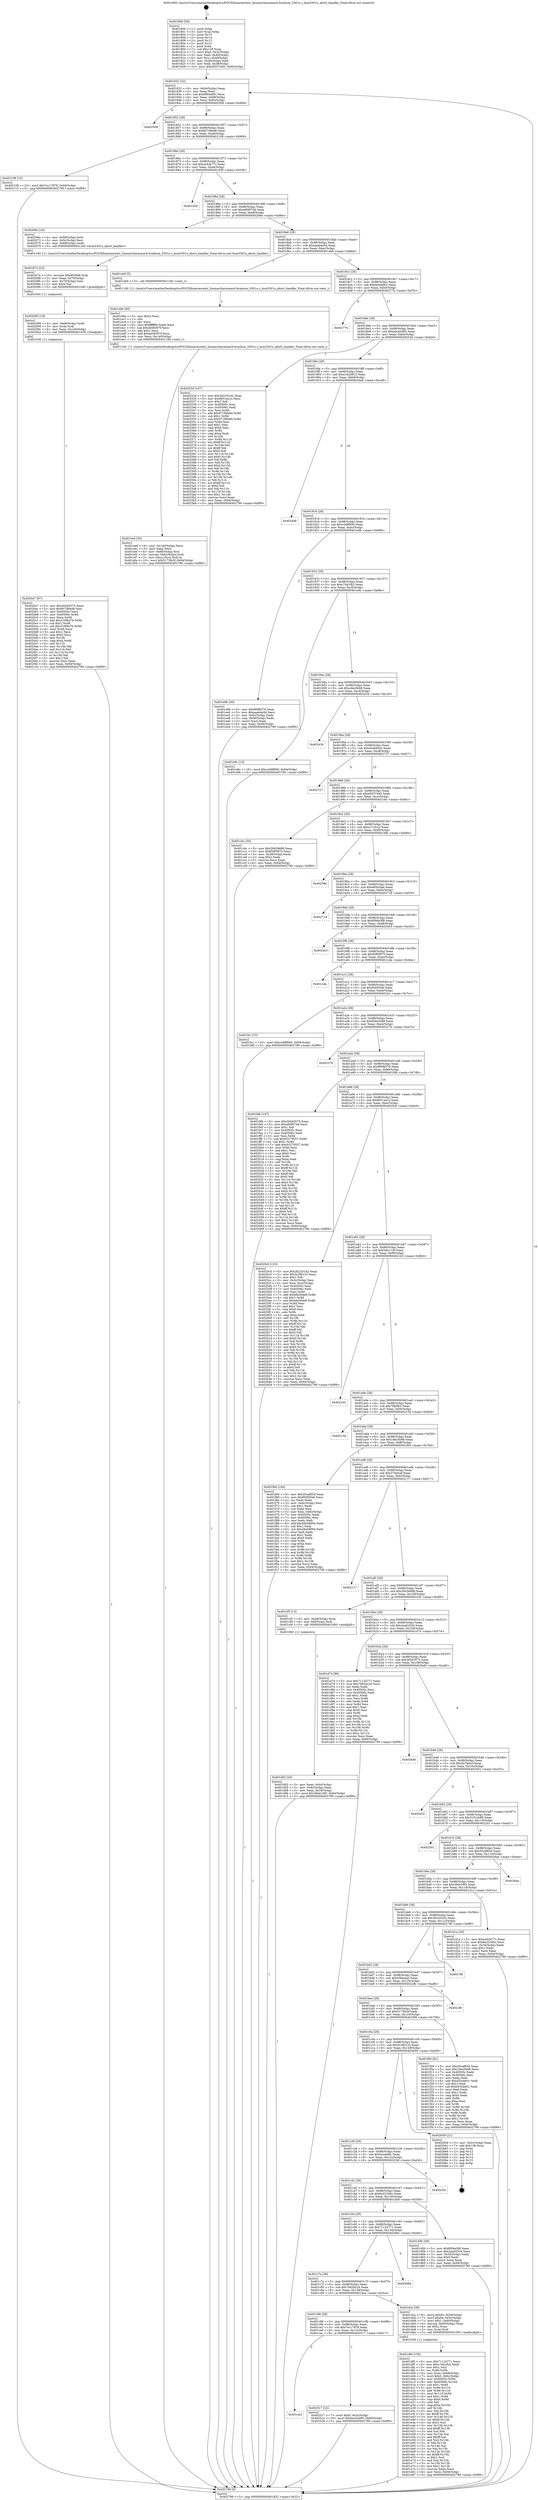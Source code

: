digraph "0x401800" {
  label = "0x401800 (/mnt/c/Users/mathe/Desktop/tcc/POCII/binaries/extr_linuxarcharmmach-bcmbcm_5301x.c_bcm5301x_abort_handler_Final-ollvm.out::main(0))"
  labelloc = "t"
  node[shape=record]

  Entry [label="",width=0.3,height=0.3,shape=circle,fillcolor=black,style=filled]
  "0x401832" [label="{
     0x401832 [32]\l
     | [instrs]\l
     &nbsp;&nbsp;0x401832 \<+6\>: mov -0x94(%rbp),%eax\l
     &nbsp;&nbsp;0x401838 \<+2\>: mov %eax,%ecx\l
     &nbsp;&nbsp;0x40183a \<+6\>: sub $0x8804af5c,%ecx\l
     &nbsp;&nbsp;0x401840 \<+6\>: mov %eax,-0x98(%rbp)\l
     &nbsp;&nbsp;0x401846 \<+6\>: mov %ecx,-0x9c(%rbp)\l
     &nbsp;&nbsp;0x40184c \<+6\>: je 0000000000402508 \<main+0xd08\>\l
  }"]
  "0x402508" [label="{
     0x402508\l
  }", style=dashed]
  "0x401852" [label="{
     0x401852 [28]\l
     | [instrs]\l
     &nbsp;&nbsp;0x401852 \<+5\>: jmp 0000000000401857 \<main+0x57\>\l
     &nbsp;&nbsp;0x401857 \<+6\>: mov -0x98(%rbp),%eax\l
     &nbsp;&nbsp;0x40185d \<+5\>: sub $0x8c7d9ad8,%eax\l
     &nbsp;&nbsp;0x401862 \<+6\>: mov %eax,-0xa0(%rbp)\l
     &nbsp;&nbsp;0x401868 \<+6\>: je 0000000000402108 \<main+0x908\>\l
  }"]
  Exit [label="",width=0.3,height=0.3,shape=circle,fillcolor=black,style=filled,peripheries=2]
  "0x402108" [label="{
     0x402108 [15]\l
     | [instrs]\l
     &nbsp;&nbsp;0x402108 \<+10\>: movl $0x7ec17878,-0x94(%rbp)\l
     &nbsp;&nbsp;0x402112 \<+5\>: jmp 0000000000402799 \<main+0xf99\>\l
  }"]
  "0x40186e" [label="{
     0x40186e [28]\l
     | [instrs]\l
     &nbsp;&nbsp;0x40186e \<+5\>: jmp 0000000000401873 \<main+0x73\>\l
     &nbsp;&nbsp;0x401873 \<+6\>: mov -0x98(%rbp),%eax\l
     &nbsp;&nbsp;0x401879 \<+5\>: sub $0xa443e77c,%eax\l
     &nbsp;&nbsp;0x40187e \<+6\>: mov %eax,-0xa4(%rbp)\l
     &nbsp;&nbsp;0x401884 \<+6\>: je 0000000000401d38 \<main+0x538\>\l
  }"]
  "0x401cb2" [label="{
     0x401cb2\l
  }", style=dashed]
  "0x401d38" [label="{
     0x401d38\l
  }", style=dashed]
  "0x40188a" [label="{
     0x40188a [28]\l
     | [instrs]\l
     &nbsp;&nbsp;0x40188a \<+5\>: jmp 000000000040188f \<main+0x8f\>\l
     &nbsp;&nbsp;0x40188f \<+6\>: mov -0x98(%rbp),%eax\l
     &nbsp;&nbsp;0x401895 \<+5\>: sub $0xa90f07d4,%eax\l
     &nbsp;&nbsp;0x40189a \<+6\>: mov %eax,-0xa8(%rbp)\l
     &nbsp;&nbsp;0x4018a0 \<+6\>: je 000000000040206e \<main+0x86e\>\l
  }"]
  "0x402517" [label="{
     0x402517 [22]\l
     | [instrs]\l
     &nbsp;&nbsp;0x402517 \<+7\>: movl $0x0,-0x3c(%rbp)\l
     &nbsp;&nbsp;0x40251e \<+10\>: movl $0xbec42d95,-0x94(%rbp)\l
     &nbsp;&nbsp;0x402528 \<+5\>: jmp 0000000000402799 \<main+0xf99\>\l
  }"]
  "0x40206e" [label="{
     0x40206e [16]\l
     | [instrs]\l
     &nbsp;&nbsp;0x40206e \<+4\>: mov -0x58(%rbp),%rdi\l
     &nbsp;&nbsp;0x402072 \<+3\>: mov -0x5c(%rbp),%esi\l
     &nbsp;&nbsp;0x402075 \<+4\>: mov -0x68(%rbp),%rdx\l
     &nbsp;&nbsp;0x402079 \<+5\>: call 0000000000401240 \<bcm5301x_abort_handler\>\l
     | [calls]\l
     &nbsp;&nbsp;0x401240 \{1\} (/mnt/c/Users/mathe/Desktop/tcc/POCII/binaries/extr_linuxarcharmmach-bcmbcm_5301x.c_bcm5301x_abort_handler_Final-ollvm.out::bcm5301x_abort_handler)\l
  }"]
  "0x4018a6" [label="{
     0x4018a6 [28]\l
     | [instrs]\l
     &nbsp;&nbsp;0x4018a6 \<+5\>: jmp 00000000004018ab \<main+0xab\>\l
     &nbsp;&nbsp;0x4018ab \<+6\>: mov -0x98(%rbp),%eax\l
     &nbsp;&nbsp;0x4018b1 \<+5\>: sub $0xaaab4a5d,%eax\l
     &nbsp;&nbsp;0x4018b6 \<+6\>: mov %eax,-0xac(%rbp)\l
     &nbsp;&nbsp;0x4018bc \<+6\>: je 0000000000401eb9 \<main+0x6b9\>\l
  }"]
  "0x4020a7" [label="{
     0x4020a7 [97]\l
     | [instrs]\l
     &nbsp;&nbsp;0x4020a7 \<+5\>: mov $0x2b5d3575,%eax\l
     &nbsp;&nbsp;0x4020ac \<+5\>: mov $0x8c7d9ad8,%esi\l
     &nbsp;&nbsp;0x4020b1 \<+7\>: mov 0x40505c,%ecx\l
     &nbsp;&nbsp;0x4020b8 \<+8\>: mov 0x40506c,%r8d\l
     &nbsp;&nbsp;0x4020c0 \<+3\>: mov %ecx,%r9d\l
     &nbsp;&nbsp;0x4020c3 \<+7\>: add $0x31f08a7b,%r9d\l
     &nbsp;&nbsp;0x4020ca \<+4\>: sub $0x1,%r9d\l
     &nbsp;&nbsp;0x4020ce \<+7\>: sub $0x31f08a7b,%r9d\l
     &nbsp;&nbsp;0x4020d5 \<+4\>: imul %r9d,%ecx\l
     &nbsp;&nbsp;0x4020d9 \<+3\>: and $0x1,%ecx\l
     &nbsp;&nbsp;0x4020dc \<+3\>: cmp $0x0,%ecx\l
     &nbsp;&nbsp;0x4020df \<+4\>: sete %r10b\l
     &nbsp;&nbsp;0x4020e3 \<+4\>: cmp $0xa,%r8d\l
     &nbsp;&nbsp;0x4020e7 \<+4\>: setl %r11b\l
     &nbsp;&nbsp;0x4020eb \<+3\>: mov %r10b,%bl\l
     &nbsp;&nbsp;0x4020ee \<+3\>: and %r11b,%bl\l
     &nbsp;&nbsp;0x4020f1 \<+3\>: xor %r11b,%r10b\l
     &nbsp;&nbsp;0x4020f4 \<+3\>: or %r10b,%bl\l
     &nbsp;&nbsp;0x4020f7 \<+3\>: test $0x1,%bl\l
     &nbsp;&nbsp;0x4020fa \<+3\>: cmovne %esi,%eax\l
     &nbsp;&nbsp;0x4020fd \<+6\>: mov %eax,-0x94(%rbp)\l
     &nbsp;&nbsp;0x402103 \<+5\>: jmp 0000000000402799 \<main+0xf99\>\l
  }"]
  "0x401eb9" [label="{
     0x401eb9 [5]\l
     | [instrs]\l
     &nbsp;&nbsp;0x401eb9 \<+5\>: call 0000000000401160 \<next_i\>\l
     | [calls]\l
     &nbsp;&nbsp;0x401160 \{1\} (/mnt/c/Users/mathe/Desktop/tcc/POCII/binaries/extr_linuxarcharmmach-bcmbcm_5301x.c_bcm5301x_abort_handler_Final-ollvm.out::next_i)\l
  }"]
  "0x4018c2" [label="{
     0x4018c2 [28]\l
     | [instrs]\l
     &nbsp;&nbsp;0x4018c2 \<+5\>: jmp 00000000004018c7 \<main+0xc7\>\l
     &nbsp;&nbsp;0x4018c7 \<+6\>: mov -0x98(%rbp),%eax\l
     &nbsp;&nbsp;0x4018cd \<+5\>: sub $0xba446fe3,%eax\l
     &nbsp;&nbsp;0x4018d2 \<+6\>: mov %eax,-0xb0(%rbp)\l
     &nbsp;&nbsp;0x4018d8 \<+6\>: je 000000000040277b \<main+0xf7b\>\l
  }"]
  "0x402095" [label="{
     0x402095 [18]\l
     | [instrs]\l
     &nbsp;&nbsp;0x402095 \<+4\>: mov -0x68(%rbp),%rdx\l
     &nbsp;&nbsp;0x402099 \<+3\>: mov %rdx,%rdi\l
     &nbsp;&nbsp;0x40209c \<+6\>: mov %eax,-0x144(%rbp)\l
     &nbsp;&nbsp;0x4020a2 \<+5\>: call 0000000000401030 \<free@plt\>\l
     | [calls]\l
     &nbsp;&nbsp;0x401030 \{1\} (unknown)\l
  }"]
  "0x40277b" [label="{
     0x40277b\l
  }", style=dashed]
  "0x4018de" [label="{
     0x4018de [28]\l
     | [instrs]\l
     &nbsp;&nbsp;0x4018de \<+5\>: jmp 00000000004018e3 \<main+0xe3\>\l
     &nbsp;&nbsp;0x4018e3 \<+6\>: mov -0x98(%rbp),%eax\l
     &nbsp;&nbsp;0x4018e9 \<+5\>: sub $0xbec42d95,%eax\l
     &nbsp;&nbsp;0x4018ee \<+6\>: mov %eax,-0xb4(%rbp)\l
     &nbsp;&nbsp;0x4018f4 \<+6\>: je 000000000040252d \<main+0xd2d\>\l
  }"]
  "0x40207e" [label="{
     0x40207e [23]\l
     | [instrs]\l
     &nbsp;&nbsp;0x40207e \<+10\>: movabs $0x4030d6,%rdi\l
     &nbsp;&nbsp;0x402088 \<+3\>: mov %eax,-0x70(%rbp)\l
     &nbsp;&nbsp;0x40208b \<+3\>: mov -0x70(%rbp),%esi\l
     &nbsp;&nbsp;0x40208e \<+2\>: mov $0x0,%al\l
     &nbsp;&nbsp;0x402090 \<+5\>: call 0000000000401040 \<printf@plt\>\l
     | [calls]\l
     &nbsp;&nbsp;0x401040 \{1\} (unknown)\l
  }"]
  "0x40252d" [label="{
     0x40252d [147]\l
     | [instrs]\l
     &nbsp;&nbsp;0x40252d \<+5\>: mov $0x3b2201d2,%eax\l
     &nbsp;&nbsp;0x402532 \<+5\>: mov $0xfb51a41e,%ecx\l
     &nbsp;&nbsp;0x402537 \<+2\>: mov $0x1,%dl\l
     &nbsp;&nbsp;0x402539 \<+7\>: mov 0x40505c,%esi\l
     &nbsp;&nbsp;0x402540 \<+7\>: mov 0x40506c,%edi\l
     &nbsp;&nbsp;0x402547 \<+3\>: mov %esi,%r8d\l
     &nbsp;&nbsp;0x40254a \<+7\>: add $0x9719bb9d,%r8d\l
     &nbsp;&nbsp;0x402551 \<+4\>: sub $0x1,%r8d\l
     &nbsp;&nbsp;0x402555 \<+7\>: sub $0x9719bb9d,%r8d\l
     &nbsp;&nbsp;0x40255c \<+4\>: imul %r8d,%esi\l
     &nbsp;&nbsp;0x402560 \<+3\>: and $0x1,%esi\l
     &nbsp;&nbsp;0x402563 \<+3\>: cmp $0x0,%esi\l
     &nbsp;&nbsp;0x402566 \<+4\>: sete %r9b\l
     &nbsp;&nbsp;0x40256a \<+3\>: cmp $0xa,%edi\l
     &nbsp;&nbsp;0x40256d \<+4\>: setl %r10b\l
     &nbsp;&nbsp;0x402571 \<+3\>: mov %r9b,%r11b\l
     &nbsp;&nbsp;0x402574 \<+4\>: xor $0xff,%r11b\l
     &nbsp;&nbsp;0x402578 \<+3\>: mov %r10b,%bl\l
     &nbsp;&nbsp;0x40257b \<+3\>: xor $0xff,%bl\l
     &nbsp;&nbsp;0x40257e \<+3\>: xor $0x0,%dl\l
     &nbsp;&nbsp;0x402581 \<+3\>: mov %r11b,%r14b\l
     &nbsp;&nbsp;0x402584 \<+4\>: and $0x0,%r14b\l
     &nbsp;&nbsp;0x402588 \<+3\>: and %dl,%r9b\l
     &nbsp;&nbsp;0x40258b \<+3\>: mov %bl,%r15b\l
     &nbsp;&nbsp;0x40258e \<+4\>: and $0x0,%r15b\l
     &nbsp;&nbsp;0x402592 \<+3\>: and %dl,%r10b\l
     &nbsp;&nbsp;0x402595 \<+3\>: or %r9b,%r14b\l
     &nbsp;&nbsp;0x402598 \<+3\>: or %r10b,%r15b\l
     &nbsp;&nbsp;0x40259b \<+3\>: xor %r15b,%r14b\l
     &nbsp;&nbsp;0x40259e \<+3\>: or %bl,%r11b\l
     &nbsp;&nbsp;0x4025a1 \<+4\>: xor $0xff,%r11b\l
     &nbsp;&nbsp;0x4025a5 \<+3\>: or $0x0,%dl\l
     &nbsp;&nbsp;0x4025a8 \<+3\>: and %dl,%r11b\l
     &nbsp;&nbsp;0x4025ab \<+3\>: or %r11b,%r14b\l
     &nbsp;&nbsp;0x4025ae \<+4\>: test $0x1,%r14b\l
     &nbsp;&nbsp;0x4025b2 \<+3\>: cmovne %ecx,%eax\l
     &nbsp;&nbsp;0x4025b5 \<+6\>: mov %eax,-0x94(%rbp)\l
     &nbsp;&nbsp;0x4025bb \<+5\>: jmp 0000000000402799 \<main+0xf99\>\l
  }"]
  "0x4018fa" [label="{
     0x4018fa [28]\l
     | [instrs]\l
     &nbsp;&nbsp;0x4018fa \<+5\>: jmp 00000000004018ff \<main+0xff\>\l
     &nbsp;&nbsp;0x4018ff \<+6\>: mov -0x98(%rbp),%eax\l
     &nbsp;&nbsp;0x401905 \<+5\>: sub $0xc3426815,%eax\l
     &nbsp;&nbsp;0x40190a \<+6\>: mov %eax,-0xb8(%rbp)\l
     &nbsp;&nbsp;0x401910 \<+6\>: je 00000000004024a8 \<main+0xca8\>\l
  }"]
  "0x401ee6" [label="{
     0x401ee6 [35]\l
     | [instrs]\l
     &nbsp;&nbsp;0x401ee6 \<+6\>: mov -0x140(%rbp),%ecx\l
     &nbsp;&nbsp;0x401eec \<+3\>: imul %eax,%ecx\l
     &nbsp;&nbsp;0x401eef \<+4\>: mov -0x68(%rbp),%rsi\l
     &nbsp;&nbsp;0x401ef3 \<+4\>: movslq -0x6c(%rbp),%rdi\l
     &nbsp;&nbsp;0x401ef7 \<+3\>: mov %ecx,(%rsi,%rdi,4)\l
     &nbsp;&nbsp;0x401efa \<+10\>: movl $0x5173fe3f,-0x94(%rbp)\l
     &nbsp;&nbsp;0x401f04 \<+5\>: jmp 0000000000402799 \<main+0xf99\>\l
  }"]
  "0x4024a8" [label="{
     0x4024a8\l
  }", style=dashed]
  "0x401916" [label="{
     0x401916 [28]\l
     | [instrs]\l
     &nbsp;&nbsp;0x401916 \<+5\>: jmp 000000000040191b \<main+0x11b\>\l
     &nbsp;&nbsp;0x40191b \<+6\>: mov -0x98(%rbp),%eax\l
     &nbsp;&nbsp;0x401921 \<+5\>: sub $0xc448f956,%eax\l
     &nbsp;&nbsp;0x401926 \<+6\>: mov %eax,-0xbc(%rbp)\l
     &nbsp;&nbsp;0x40192c \<+6\>: je 0000000000401e9b \<main+0x69b\>\l
  }"]
  "0x401ebe" [label="{
     0x401ebe [40]\l
     | [instrs]\l
     &nbsp;&nbsp;0x401ebe \<+5\>: mov $0x2,%ecx\l
     &nbsp;&nbsp;0x401ec3 \<+1\>: cltd\l
     &nbsp;&nbsp;0x401ec4 \<+2\>: idiv %ecx\l
     &nbsp;&nbsp;0x401ec6 \<+6\>: imul $0xfffffffe,%edx,%ecx\l
     &nbsp;&nbsp;0x401ecc \<+6\>: sub $0xde58397f,%ecx\l
     &nbsp;&nbsp;0x401ed2 \<+3\>: add $0x1,%ecx\l
     &nbsp;&nbsp;0x401ed5 \<+6\>: add $0xde58397f,%ecx\l
     &nbsp;&nbsp;0x401edb \<+6\>: mov %ecx,-0x140(%rbp)\l
     &nbsp;&nbsp;0x401ee1 \<+5\>: call 0000000000401160 \<next_i\>\l
     | [calls]\l
     &nbsp;&nbsp;0x401160 \{1\} (/mnt/c/Users/mathe/Desktop/tcc/POCII/binaries/extr_linuxarcharmmach-bcmbcm_5301x.c_bcm5301x_abort_handler_Final-ollvm.out::next_i)\l
  }"]
  "0x401e9b" [label="{
     0x401e9b [30]\l
     | [instrs]\l
     &nbsp;&nbsp;0x401e9b \<+5\>: mov $0xf90f6576,%eax\l
     &nbsp;&nbsp;0x401ea0 \<+5\>: mov $0xaaab4a5d,%ecx\l
     &nbsp;&nbsp;0x401ea5 \<+3\>: mov -0x6c(%rbp),%edx\l
     &nbsp;&nbsp;0x401ea8 \<+3\>: cmp -0x60(%rbp),%edx\l
     &nbsp;&nbsp;0x401eab \<+3\>: cmovl %ecx,%eax\l
     &nbsp;&nbsp;0x401eae \<+6\>: mov %eax,-0x94(%rbp)\l
     &nbsp;&nbsp;0x401eb4 \<+5\>: jmp 0000000000402799 \<main+0xf99\>\l
  }"]
  "0x401932" [label="{
     0x401932 [28]\l
     | [instrs]\l
     &nbsp;&nbsp;0x401932 \<+5\>: jmp 0000000000401937 \<main+0x137\>\l
     &nbsp;&nbsp;0x401937 \<+6\>: mov -0x98(%rbp),%eax\l
     &nbsp;&nbsp;0x40193d \<+5\>: sub $0xc7da1fb3,%eax\l
     &nbsp;&nbsp;0x401942 \<+6\>: mov %eax,-0xc0(%rbp)\l
     &nbsp;&nbsp;0x401948 \<+6\>: je 0000000000401e8c \<main+0x68c\>\l
  }"]
  "0x401df0" [label="{
     0x401df0 [156]\l
     | [instrs]\l
     &nbsp;&nbsp;0x401df0 \<+5\>: mov $0x71124771,%ecx\l
     &nbsp;&nbsp;0x401df5 \<+5\>: mov $0xc7da1fb3,%edx\l
     &nbsp;&nbsp;0x401dfa \<+3\>: mov $0x1,%sil\l
     &nbsp;&nbsp;0x401dfd \<+3\>: xor %r8d,%r8d\l
     &nbsp;&nbsp;0x401e00 \<+4\>: mov %rax,-0x68(%rbp)\l
     &nbsp;&nbsp;0x401e04 \<+7\>: movl $0x0,-0x6c(%rbp)\l
     &nbsp;&nbsp;0x401e0b \<+8\>: mov 0x40505c,%r9d\l
     &nbsp;&nbsp;0x401e13 \<+8\>: mov 0x40506c,%r10d\l
     &nbsp;&nbsp;0x401e1b \<+4\>: sub $0x1,%r8d\l
     &nbsp;&nbsp;0x401e1f \<+3\>: mov %r9d,%r11d\l
     &nbsp;&nbsp;0x401e22 \<+3\>: add %r8d,%r11d\l
     &nbsp;&nbsp;0x401e25 \<+4\>: imul %r11d,%r9d\l
     &nbsp;&nbsp;0x401e29 \<+4\>: and $0x1,%r9d\l
     &nbsp;&nbsp;0x401e2d \<+4\>: cmp $0x0,%r9d\l
     &nbsp;&nbsp;0x401e31 \<+3\>: sete %bl\l
     &nbsp;&nbsp;0x401e34 \<+4\>: cmp $0xa,%r10d\l
     &nbsp;&nbsp;0x401e38 \<+4\>: setl %r14b\l
     &nbsp;&nbsp;0x401e3c \<+3\>: mov %bl,%r15b\l
     &nbsp;&nbsp;0x401e3f \<+4\>: xor $0xff,%r15b\l
     &nbsp;&nbsp;0x401e43 \<+3\>: mov %r14b,%r12b\l
     &nbsp;&nbsp;0x401e46 \<+4\>: xor $0xff,%r12b\l
     &nbsp;&nbsp;0x401e4a \<+4\>: xor $0x1,%sil\l
     &nbsp;&nbsp;0x401e4e \<+3\>: mov %r15b,%r13b\l
     &nbsp;&nbsp;0x401e51 \<+4\>: and $0xff,%r13b\l
     &nbsp;&nbsp;0x401e55 \<+3\>: and %sil,%bl\l
     &nbsp;&nbsp;0x401e58 \<+3\>: mov %r12b,%al\l
     &nbsp;&nbsp;0x401e5b \<+2\>: and $0xff,%al\l
     &nbsp;&nbsp;0x401e5d \<+3\>: and %sil,%r14b\l
     &nbsp;&nbsp;0x401e60 \<+3\>: or %bl,%r13b\l
     &nbsp;&nbsp;0x401e63 \<+3\>: or %r14b,%al\l
     &nbsp;&nbsp;0x401e66 \<+3\>: xor %al,%r13b\l
     &nbsp;&nbsp;0x401e69 \<+3\>: or %r12b,%r15b\l
     &nbsp;&nbsp;0x401e6c \<+4\>: xor $0xff,%r15b\l
     &nbsp;&nbsp;0x401e70 \<+4\>: or $0x1,%sil\l
     &nbsp;&nbsp;0x401e74 \<+3\>: and %sil,%r15b\l
     &nbsp;&nbsp;0x401e77 \<+3\>: or %r15b,%r13b\l
     &nbsp;&nbsp;0x401e7a \<+4\>: test $0x1,%r13b\l
     &nbsp;&nbsp;0x401e7e \<+3\>: cmovne %edx,%ecx\l
     &nbsp;&nbsp;0x401e81 \<+6\>: mov %ecx,-0x94(%rbp)\l
     &nbsp;&nbsp;0x401e87 \<+5\>: jmp 0000000000402799 \<main+0xf99\>\l
  }"]
  "0x401e8c" [label="{
     0x401e8c [15]\l
     | [instrs]\l
     &nbsp;&nbsp;0x401e8c \<+10\>: movl $0xc448f956,-0x94(%rbp)\l
     &nbsp;&nbsp;0x401e96 \<+5\>: jmp 0000000000402799 \<main+0xf99\>\l
  }"]
  "0x40194e" [label="{
     0x40194e [28]\l
     | [instrs]\l
     &nbsp;&nbsp;0x40194e \<+5\>: jmp 0000000000401953 \<main+0x153\>\l
     &nbsp;&nbsp;0x401953 \<+6\>: mov -0x98(%rbp),%eax\l
     &nbsp;&nbsp;0x401959 \<+5\>: sub $0xcdec0649,%eax\l
     &nbsp;&nbsp;0x40195e \<+6\>: mov %eax,-0xc4(%rbp)\l
     &nbsp;&nbsp;0x401964 \<+6\>: je 0000000000402434 \<main+0xc34\>\l
  }"]
  "0x401c96" [label="{
     0x401c96 [28]\l
     | [instrs]\l
     &nbsp;&nbsp;0x401c96 \<+5\>: jmp 0000000000401c9b \<main+0x49b\>\l
     &nbsp;&nbsp;0x401c9b \<+6\>: mov -0x98(%rbp),%eax\l
     &nbsp;&nbsp;0x401ca1 \<+5\>: sub $0x7ec17878,%eax\l
     &nbsp;&nbsp;0x401ca6 \<+6\>: mov %eax,-0x13c(%rbp)\l
     &nbsp;&nbsp;0x401cac \<+6\>: je 0000000000402517 \<main+0xd17\>\l
  }"]
  "0x402434" [label="{
     0x402434\l
  }", style=dashed]
  "0x40196a" [label="{
     0x40196a [28]\l
     | [instrs]\l
     &nbsp;&nbsp;0x40196a \<+5\>: jmp 000000000040196f \<main+0x16f\>\l
     &nbsp;&nbsp;0x40196f \<+6\>: mov -0x98(%rbp),%eax\l
     &nbsp;&nbsp;0x401975 \<+5\>: sub $0xd3ab93a3,%eax\l
     &nbsp;&nbsp;0x40197a \<+6\>: mov %eax,-0xc8(%rbp)\l
     &nbsp;&nbsp;0x401980 \<+6\>: je 0000000000402727 \<main+0xf27\>\l
  }"]
  "0x401dca" [label="{
     0x401dca [38]\l
     | [instrs]\l
     &nbsp;&nbsp;0x401dca \<+8\>: movq $0x64,-0x58(%rbp)\l
     &nbsp;&nbsp;0x401dd2 \<+7\>: movl $0x64,-0x5c(%rbp)\l
     &nbsp;&nbsp;0x401dd9 \<+7\>: movl $0x1,-0x60(%rbp)\l
     &nbsp;&nbsp;0x401de0 \<+4\>: movslq -0x60(%rbp),%rax\l
     &nbsp;&nbsp;0x401de4 \<+4\>: shl $0x2,%rax\l
     &nbsp;&nbsp;0x401de8 \<+3\>: mov %rax,%rdi\l
     &nbsp;&nbsp;0x401deb \<+5\>: call 0000000000401050 \<malloc@plt\>\l
     | [calls]\l
     &nbsp;&nbsp;0x401050 \{1\} (unknown)\l
  }"]
  "0x402727" [label="{
     0x402727\l
  }", style=dashed]
  "0x401986" [label="{
     0x401986 [28]\l
     | [instrs]\l
     &nbsp;&nbsp;0x401986 \<+5\>: jmp 000000000040198b \<main+0x18b\>\l
     &nbsp;&nbsp;0x40198b \<+6\>: mov -0x98(%rbp),%eax\l
     &nbsp;&nbsp;0x401991 \<+5\>: sub $0xe5557440,%eax\l
     &nbsp;&nbsp;0x401996 \<+6\>: mov %eax,-0xcc(%rbp)\l
     &nbsp;&nbsp;0x40199c \<+6\>: je 0000000000401cbc \<main+0x4bc\>\l
  }"]
  "0x401c7a" [label="{
     0x401c7a [28]\l
     | [instrs]\l
     &nbsp;&nbsp;0x401c7a \<+5\>: jmp 0000000000401c7f \<main+0x47f\>\l
     &nbsp;&nbsp;0x401c7f \<+6\>: mov -0x98(%rbp),%eax\l
     &nbsp;&nbsp;0x401c85 \<+5\>: sub $0x7b82bc24,%eax\l
     &nbsp;&nbsp;0x401c8a \<+6\>: mov %eax,-0x138(%rbp)\l
     &nbsp;&nbsp;0x401c90 \<+6\>: je 0000000000401dca \<main+0x5ca\>\l
  }"]
  "0x401cbc" [label="{
     0x401cbc [30]\l
     | [instrs]\l
     &nbsp;&nbsp;0x401cbc \<+5\>: mov $0x2943b688,%eax\l
     &nbsp;&nbsp;0x401cc1 \<+5\>: mov $0xf2f95875,%ecx\l
     &nbsp;&nbsp;0x401cc6 \<+3\>: mov -0x38(%rbp),%edx\l
     &nbsp;&nbsp;0x401cc9 \<+3\>: cmp $0x2,%edx\l
     &nbsp;&nbsp;0x401ccc \<+3\>: cmovne %ecx,%eax\l
     &nbsp;&nbsp;0x401ccf \<+6\>: mov %eax,-0x94(%rbp)\l
     &nbsp;&nbsp;0x401cd5 \<+5\>: jmp 0000000000402799 \<main+0xf99\>\l
  }"]
  "0x4019a2" [label="{
     0x4019a2 [28]\l
     | [instrs]\l
     &nbsp;&nbsp;0x4019a2 \<+5\>: jmp 00000000004019a7 \<main+0x1a7\>\l
     &nbsp;&nbsp;0x4019a7 \<+6\>: mov -0x98(%rbp),%eax\l
     &nbsp;&nbsp;0x4019ad \<+5\>: sub $0xe7c1fcc2,%eax\l
     &nbsp;&nbsp;0x4019b2 \<+6\>: mov %eax,-0xd0(%rbp)\l
     &nbsp;&nbsp;0x4019b8 \<+6\>: je 000000000040238e \<main+0xb8e\>\l
  }"]
  "0x402799" [label="{
     0x402799 [5]\l
     | [instrs]\l
     &nbsp;&nbsp;0x402799 \<+5\>: jmp 0000000000401832 \<main+0x32\>\l
  }"]
  "0x401800" [label="{
     0x401800 [50]\l
     | [instrs]\l
     &nbsp;&nbsp;0x401800 \<+1\>: push %rbp\l
     &nbsp;&nbsp;0x401801 \<+3\>: mov %rsp,%rbp\l
     &nbsp;&nbsp;0x401804 \<+2\>: push %r15\l
     &nbsp;&nbsp;0x401806 \<+2\>: push %r14\l
     &nbsp;&nbsp;0x401808 \<+2\>: push %r13\l
     &nbsp;&nbsp;0x40180a \<+2\>: push %r12\l
     &nbsp;&nbsp;0x40180c \<+1\>: push %rbx\l
     &nbsp;&nbsp;0x40180d \<+7\>: sub $0x138,%rsp\l
     &nbsp;&nbsp;0x401814 \<+7\>: movl $0x0,-0x3c(%rbp)\l
     &nbsp;&nbsp;0x40181b \<+3\>: mov %edi,-0x40(%rbp)\l
     &nbsp;&nbsp;0x40181e \<+4\>: mov %rsi,-0x48(%rbp)\l
     &nbsp;&nbsp;0x401822 \<+3\>: mov -0x40(%rbp),%edi\l
     &nbsp;&nbsp;0x401825 \<+3\>: mov %edi,-0x38(%rbp)\l
     &nbsp;&nbsp;0x401828 \<+10\>: movl $0xe5557440,-0x94(%rbp)\l
  }"]
  "0x40266e" [label="{
     0x40266e\l
  }", style=dashed]
  "0x40238e" [label="{
     0x40238e\l
  }", style=dashed]
  "0x4019be" [label="{
     0x4019be [28]\l
     | [instrs]\l
     &nbsp;&nbsp;0x4019be \<+5\>: jmp 00000000004019c3 \<main+0x1c3\>\l
     &nbsp;&nbsp;0x4019c3 \<+6\>: mov -0x98(%rbp),%eax\l
     &nbsp;&nbsp;0x4019c9 \<+5\>: sub $0xe85b2fae,%eax\l
     &nbsp;&nbsp;0x4019ce \<+6\>: mov %eax,-0xd4(%rbp)\l
     &nbsp;&nbsp;0x4019d4 \<+6\>: je 0000000000402718 \<main+0xf18\>\l
  }"]
  "0x401c5e" [label="{
     0x401c5e [28]\l
     | [instrs]\l
     &nbsp;&nbsp;0x401c5e \<+5\>: jmp 0000000000401c63 \<main+0x463\>\l
     &nbsp;&nbsp;0x401c63 \<+6\>: mov -0x98(%rbp),%eax\l
     &nbsp;&nbsp;0x401c69 \<+5\>: sub $0x71124771,%eax\l
     &nbsp;&nbsp;0x401c6e \<+6\>: mov %eax,-0x134(%rbp)\l
     &nbsp;&nbsp;0x401c74 \<+6\>: je 000000000040266e \<main+0xe6e\>\l
  }"]
  "0x402718" [label="{
     0x402718\l
  }", style=dashed]
  "0x4019da" [label="{
     0x4019da [28]\l
     | [instrs]\l
     &nbsp;&nbsp;0x4019da \<+5\>: jmp 00000000004019df \<main+0x1df\>\l
     &nbsp;&nbsp;0x4019df \<+6\>: mov -0x98(%rbp),%eax\l
     &nbsp;&nbsp;0x4019e5 \<+5\>: sub $0xf006a5f8,%eax\l
     &nbsp;&nbsp;0x4019ea \<+6\>: mov %eax,-0xd8(%rbp)\l
     &nbsp;&nbsp;0x4019f0 \<+6\>: je 0000000000402443 \<main+0xc43\>\l
  }"]
  "0x401d56" [label="{
     0x401d56 [30]\l
     | [instrs]\l
     &nbsp;&nbsp;0x401d56 \<+5\>: mov $0xf006a5f8,%eax\l
     &nbsp;&nbsp;0x401d5b \<+5\>: mov $0x2aa02534,%ecx\l
     &nbsp;&nbsp;0x401d60 \<+3\>: mov -0x34(%rbp),%edx\l
     &nbsp;&nbsp;0x401d63 \<+3\>: cmp $0x0,%edx\l
     &nbsp;&nbsp;0x401d66 \<+3\>: cmove %ecx,%eax\l
     &nbsp;&nbsp;0x401d69 \<+6\>: mov %eax,-0x94(%rbp)\l
     &nbsp;&nbsp;0x401d6f \<+5\>: jmp 0000000000402799 \<main+0xf99\>\l
  }"]
  "0x402443" [label="{
     0x402443\l
  }", style=dashed]
  "0x4019f6" [label="{
     0x4019f6 [28]\l
     | [instrs]\l
     &nbsp;&nbsp;0x4019f6 \<+5\>: jmp 00000000004019fb \<main+0x1fb\>\l
     &nbsp;&nbsp;0x4019fb \<+6\>: mov -0x98(%rbp),%eax\l
     &nbsp;&nbsp;0x401a01 \<+5\>: sub $0xf2f95875,%eax\l
     &nbsp;&nbsp;0x401a06 \<+6\>: mov %eax,-0xdc(%rbp)\l
     &nbsp;&nbsp;0x401a0c \<+6\>: je 0000000000401cda \<main+0x4da\>\l
  }"]
  "0x401c42" [label="{
     0x401c42 [28]\l
     | [instrs]\l
     &nbsp;&nbsp;0x401c42 \<+5\>: jmp 0000000000401c47 \<main+0x447\>\l
     &nbsp;&nbsp;0x401c47 \<+6\>: mov -0x98(%rbp),%eax\l
     &nbsp;&nbsp;0x401c4d \<+5\>: sub $0x6e22340c,%eax\l
     &nbsp;&nbsp;0x401c52 \<+6\>: mov %eax,-0x130(%rbp)\l
     &nbsp;&nbsp;0x401c58 \<+6\>: je 0000000000401d56 \<main+0x556\>\l
  }"]
  "0x401cda" [label="{
     0x401cda\l
  }", style=dashed]
  "0x401a12" [label="{
     0x401a12 [28]\l
     | [instrs]\l
     &nbsp;&nbsp;0x401a12 \<+5\>: jmp 0000000000401a17 \<main+0x217\>\l
     &nbsp;&nbsp;0x401a17 \<+6\>: mov -0x98(%rbp),%eax\l
     &nbsp;&nbsp;0x401a1d \<+5\>: sub $0xf50f35e6,%eax\l
     &nbsp;&nbsp;0x401a22 \<+6\>: mov %eax,-0xe0(%rbp)\l
     &nbsp;&nbsp;0x401a28 \<+6\>: je 0000000000401fcc \<main+0x7cc\>\l
  }"]
  "0x40225d" [label="{
     0x40225d\l
  }", style=dashed]
  "0x401fcc" [label="{
     0x401fcc [15]\l
     | [instrs]\l
     &nbsp;&nbsp;0x401fcc \<+10\>: movl $0xc448f956,-0x94(%rbp)\l
     &nbsp;&nbsp;0x401fd6 \<+5\>: jmp 0000000000402799 \<main+0xf99\>\l
  }"]
  "0x401a2e" [label="{
     0x401a2e [28]\l
     | [instrs]\l
     &nbsp;&nbsp;0x401a2e \<+5\>: jmp 0000000000401a33 \<main+0x233\>\l
     &nbsp;&nbsp;0x401a33 \<+6\>: mov -0x98(%rbp),%eax\l
     &nbsp;&nbsp;0x401a39 \<+5\>: sub $0xf5d42dd9,%eax\l
     &nbsp;&nbsp;0x401a3e \<+6\>: mov %eax,-0xe4(%rbp)\l
     &nbsp;&nbsp;0x401a44 \<+6\>: je 000000000040227b \<main+0xa7b\>\l
  }"]
  "0x401c26" [label="{
     0x401c26 [28]\l
     | [instrs]\l
     &nbsp;&nbsp;0x401c26 \<+5\>: jmp 0000000000401c2b \<main+0x42b\>\l
     &nbsp;&nbsp;0x401c2b \<+6\>: mov -0x98(%rbp),%eax\l
     &nbsp;&nbsp;0x401c31 \<+5\>: sub $0x5eceef0c,%eax\l
     &nbsp;&nbsp;0x401c36 \<+6\>: mov %eax,-0x12c(%rbp)\l
     &nbsp;&nbsp;0x401c3c \<+6\>: je 000000000040225d \<main+0xa5d\>\l
  }"]
  "0x40227b" [label="{
     0x40227b\l
  }", style=dashed]
  "0x401a4a" [label="{
     0x401a4a [28]\l
     | [instrs]\l
     &nbsp;&nbsp;0x401a4a \<+5\>: jmp 0000000000401a4f \<main+0x24f\>\l
     &nbsp;&nbsp;0x401a4f \<+6\>: mov -0x98(%rbp),%eax\l
     &nbsp;&nbsp;0x401a55 \<+5\>: sub $0xf90f6576,%eax\l
     &nbsp;&nbsp;0x401a5a \<+6\>: mov %eax,-0xe8(%rbp)\l
     &nbsp;&nbsp;0x401a60 \<+6\>: je 0000000000401fdb \<main+0x7db\>\l
  }"]
  "0x402659" [label="{
     0x402659 [21]\l
     | [instrs]\l
     &nbsp;&nbsp;0x402659 \<+3\>: mov -0x2c(%rbp),%eax\l
     &nbsp;&nbsp;0x40265c \<+7\>: add $0x138,%rsp\l
     &nbsp;&nbsp;0x402663 \<+1\>: pop %rbx\l
     &nbsp;&nbsp;0x402664 \<+2\>: pop %r12\l
     &nbsp;&nbsp;0x402666 \<+2\>: pop %r13\l
     &nbsp;&nbsp;0x402668 \<+2\>: pop %r14\l
     &nbsp;&nbsp;0x40266a \<+2\>: pop %r15\l
     &nbsp;&nbsp;0x40266c \<+1\>: pop %rbp\l
     &nbsp;&nbsp;0x40266d \<+1\>: ret\l
  }"]
  "0x401fdb" [label="{
     0x401fdb [147]\l
     | [instrs]\l
     &nbsp;&nbsp;0x401fdb \<+5\>: mov $0x2b5d3575,%eax\l
     &nbsp;&nbsp;0x401fe0 \<+5\>: mov $0xa90f07d4,%ecx\l
     &nbsp;&nbsp;0x401fe5 \<+2\>: mov $0x1,%dl\l
     &nbsp;&nbsp;0x401fe7 \<+7\>: mov 0x40505c,%esi\l
     &nbsp;&nbsp;0x401fee \<+7\>: mov 0x40506c,%edi\l
     &nbsp;&nbsp;0x401ff5 \<+3\>: mov %esi,%r8d\l
     &nbsp;&nbsp;0x401ff8 \<+7\>: sub $0x63279557,%r8d\l
     &nbsp;&nbsp;0x401fff \<+4\>: sub $0x1,%r8d\l
     &nbsp;&nbsp;0x402003 \<+7\>: add $0x63279557,%r8d\l
     &nbsp;&nbsp;0x40200a \<+4\>: imul %r8d,%esi\l
     &nbsp;&nbsp;0x40200e \<+3\>: and $0x1,%esi\l
     &nbsp;&nbsp;0x402011 \<+3\>: cmp $0x0,%esi\l
     &nbsp;&nbsp;0x402014 \<+4\>: sete %r9b\l
     &nbsp;&nbsp;0x402018 \<+3\>: cmp $0xa,%edi\l
     &nbsp;&nbsp;0x40201b \<+4\>: setl %r10b\l
     &nbsp;&nbsp;0x40201f \<+3\>: mov %r9b,%r11b\l
     &nbsp;&nbsp;0x402022 \<+4\>: xor $0xff,%r11b\l
     &nbsp;&nbsp;0x402026 \<+3\>: mov %r10b,%bl\l
     &nbsp;&nbsp;0x402029 \<+3\>: xor $0xff,%bl\l
     &nbsp;&nbsp;0x40202c \<+3\>: xor $0x0,%dl\l
     &nbsp;&nbsp;0x40202f \<+3\>: mov %r11b,%r14b\l
     &nbsp;&nbsp;0x402032 \<+4\>: and $0x0,%r14b\l
     &nbsp;&nbsp;0x402036 \<+3\>: and %dl,%r9b\l
     &nbsp;&nbsp;0x402039 \<+3\>: mov %bl,%r15b\l
     &nbsp;&nbsp;0x40203c \<+4\>: and $0x0,%r15b\l
     &nbsp;&nbsp;0x402040 \<+3\>: and %dl,%r10b\l
     &nbsp;&nbsp;0x402043 \<+3\>: or %r9b,%r14b\l
     &nbsp;&nbsp;0x402046 \<+3\>: or %r10b,%r15b\l
     &nbsp;&nbsp;0x402049 \<+3\>: xor %r15b,%r14b\l
     &nbsp;&nbsp;0x40204c \<+3\>: or %bl,%r11b\l
     &nbsp;&nbsp;0x40204f \<+4\>: xor $0xff,%r11b\l
     &nbsp;&nbsp;0x402053 \<+3\>: or $0x0,%dl\l
     &nbsp;&nbsp;0x402056 \<+3\>: and %dl,%r11b\l
     &nbsp;&nbsp;0x402059 \<+3\>: or %r11b,%r14b\l
     &nbsp;&nbsp;0x40205c \<+4\>: test $0x1,%r14b\l
     &nbsp;&nbsp;0x402060 \<+3\>: cmovne %ecx,%eax\l
     &nbsp;&nbsp;0x402063 \<+6\>: mov %eax,-0x94(%rbp)\l
     &nbsp;&nbsp;0x402069 \<+5\>: jmp 0000000000402799 \<main+0xf99\>\l
  }"]
  "0x401a66" [label="{
     0x401a66 [28]\l
     | [instrs]\l
     &nbsp;&nbsp;0x401a66 \<+5\>: jmp 0000000000401a6b \<main+0x26b\>\l
     &nbsp;&nbsp;0x401a6b \<+6\>: mov -0x98(%rbp),%eax\l
     &nbsp;&nbsp;0x401a71 \<+5\>: sub $0xfb51a41e,%eax\l
     &nbsp;&nbsp;0x401a76 \<+6\>: mov %eax,-0xec(%rbp)\l
     &nbsp;&nbsp;0x401a7c \<+6\>: je 00000000004025c0 \<main+0xdc0\>\l
  }"]
  "0x401c0a" [label="{
     0x401c0a [28]\l
     | [instrs]\l
     &nbsp;&nbsp;0x401c0a \<+5\>: jmp 0000000000401c0f \<main+0x40f\>\l
     &nbsp;&nbsp;0x401c0f \<+6\>: mov -0x98(%rbp),%eax\l
     &nbsp;&nbsp;0x401c15 \<+5\>: sub $0x5c3f0133,%eax\l
     &nbsp;&nbsp;0x401c1a \<+6\>: mov %eax,-0x128(%rbp)\l
     &nbsp;&nbsp;0x401c20 \<+6\>: je 0000000000402659 \<main+0xe59\>\l
  }"]
  "0x4025c0" [label="{
     0x4025c0 [153]\l
     | [instrs]\l
     &nbsp;&nbsp;0x4025c0 \<+5\>: mov $0x3b2201d2,%eax\l
     &nbsp;&nbsp;0x4025c5 \<+5\>: mov $0x5c3f0133,%ecx\l
     &nbsp;&nbsp;0x4025ca \<+2\>: mov $0x1,%dl\l
     &nbsp;&nbsp;0x4025cc \<+3\>: mov -0x3c(%rbp),%esi\l
     &nbsp;&nbsp;0x4025cf \<+3\>: mov %esi,-0x2c(%rbp)\l
     &nbsp;&nbsp;0x4025d2 \<+7\>: mov 0x40505c,%esi\l
     &nbsp;&nbsp;0x4025d9 \<+7\>: mov 0x40506c,%edi\l
     &nbsp;&nbsp;0x4025e0 \<+3\>: mov %esi,%r8d\l
     &nbsp;&nbsp;0x4025e3 \<+7\>: add $0xbfa56de8,%r8d\l
     &nbsp;&nbsp;0x4025ea \<+4\>: sub $0x1,%r8d\l
     &nbsp;&nbsp;0x4025ee \<+7\>: sub $0xbfa56de8,%r8d\l
     &nbsp;&nbsp;0x4025f5 \<+4\>: imul %r8d,%esi\l
     &nbsp;&nbsp;0x4025f9 \<+3\>: and $0x1,%esi\l
     &nbsp;&nbsp;0x4025fc \<+3\>: cmp $0x0,%esi\l
     &nbsp;&nbsp;0x4025ff \<+4\>: sete %r9b\l
     &nbsp;&nbsp;0x402603 \<+3\>: cmp $0xa,%edi\l
     &nbsp;&nbsp;0x402606 \<+4\>: setl %r10b\l
     &nbsp;&nbsp;0x40260a \<+3\>: mov %r9b,%r11b\l
     &nbsp;&nbsp;0x40260d \<+4\>: xor $0xff,%r11b\l
     &nbsp;&nbsp;0x402611 \<+3\>: mov %r10b,%bl\l
     &nbsp;&nbsp;0x402614 \<+3\>: xor $0xff,%bl\l
     &nbsp;&nbsp;0x402617 \<+3\>: xor $0x0,%dl\l
     &nbsp;&nbsp;0x40261a \<+3\>: mov %r11b,%r14b\l
     &nbsp;&nbsp;0x40261d \<+4\>: and $0x0,%r14b\l
     &nbsp;&nbsp;0x402621 \<+3\>: and %dl,%r9b\l
     &nbsp;&nbsp;0x402624 \<+3\>: mov %bl,%r15b\l
     &nbsp;&nbsp;0x402627 \<+4\>: and $0x0,%r15b\l
     &nbsp;&nbsp;0x40262b \<+3\>: and %dl,%r10b\l
     &nbsp;&nbsp;0x40262e \<+3\>: or %r9b,%r14b\l
     &nbsp;&nbsp;0x402631 \<+3\>: or %r10b,%r15b\l
     &nbsp;&nbsp;0x402634 \<+3\>: xor %r15b,%r14b\l
     &nbsp;&nbsp;0x402637 \<+3\>: or %bl,%r11b\l
     &nbsp;&nbsp;0x40263a \<+4\>: xor $0xff,%r11b\l
     &nbsp;&nbsp;0x40263e \<+3\>: or $0x0,%dl\l
     &nbsp;&nbsp;0x402641 \<+3\>: and %dl,%r11b\l
     &nbsp;&nbsp;0x402644 \<+3\>: or %r11b,%r14b\l
     &nbsp;&nbsp;0x402647 \<+4\>: test $0x1,%r14b\l
     &nbsp;&nbsp;0x40264b \<+3\>: cmovne %ecx,%eax\l
     &nbsp;&nbsp;0x40264e \<+6\>: mov %eax,-0x94(%rbp)\l
     &nbsp;&nbsp;0x402654 \<+5\>: jmp 0000000000402799 \<main+0xf99\>\l
  }"]
  "0x401a82" [label="{
     0x401a82 [28]\l
     | [instrs]\l
     &nbsp;&nbsp;0x401a82 \<+5\>: jmp 0000000000401a87 \<main+0x287\>\l
     &nbsp;&nbsp;0x401a87 \<+6\>: mov -0x98(%rbp),%eax\l
     &nbsp;&nbsp;0x401a8d \<+5\>: sub $0x5da11c8,%eax\l
     &nbsp;&nbsp;0x401a92 \<+6\>: mov %eax,-0xf0(%rbp)\l
     &nbsp;&nbsp;0x401a98 \<+6\>: je 00000000004021b3 \<main+0x9b3\>\l
  }"]
  "0x401f09" [label="{
     0x401f09 [91]\l
     | [instrs]\l
     &nbsp;&nbsp;0x401f09 \<+5\>: mov $0x35caf654,%eax\l
     &nbsp;&nbsp;0x401f0e \<+5\>: mov $0x18ec5b98,%ecx\l
     &nbsp;&nbsp;0x401f13 \<+7\>: mov 0x40505c,%edx\l
     &nbsp;&nbsp;0x401f1a \<+7\>: mov 0x40506c,%esi\l
     &nbsp;&nbsp;0x401f21 \<+2\>: mov %edx,%edi\l
     &nbsp;&nbsp;0x401f23 \<+6\>: add $0xd53c8e01,%edi\l
     &nbsp;&nbsp;0x401f29 \<+3\>: sub $0x1,%edi\l
     &nbsp;&nbsp;0x401f2c \<+6\>: sub $0xd53c8e01,%edi\l
     &nbsp;&nbsp;0x401f32 \<+3\>: imul %edi,%edx\l
     &nbsp;&nbsp;0x401f35 \<+3\>: and $0x1,%edx\l
     &nbsp;&nbsp;0x401f38 \<+3\>: cmp $0x0,%edx\l
     &nbsp;&nbsp;0x401f3b \<+4\>: sete %r8b\l
     &nbsp;&nbsp;0x401f3f \<+3\>: cmp $0xa,%esi\l
     &nbsp;&nbsp;0x401f42 \<+4\>: setl %r9b\l
     &nbsp;&nbsp;0x401f46 \<+3\>: mov %r8b,%r10b\l
     &nbsp;&nbsp;0x401f49 \<+3\>: and %r9b,%r10b\l
     &nbsp;&nbsp;0x401f4c \<+3\>: xor %r9b,%r8b\l
     &nbsp;&nbsp;0x401f4f \<+3\>: or %r8b,%r10b\l
     &nbsp;&nbsp;0x401f52 \<+4\>: test $0x1,%r10b\l
     &nbsp;&nbsp;0x401f56 \<+3\>: cmovne %ecx,%eax\l
     &nbsp;&nbsp;0x401f59 \<+6\>: mov %eax,-0x94(%rbp)\l
     &nbsp;&nbsp;0x401f5f \<+5\>: jmp 0000000000402799 \<main+0xf99\>\l
  }"]
  "0x4021b3" [label="{
     0x4021b3\l
  }", style=dashed]
  "0x401a9e" [label="{
     0x401a9e [28]\l
     | [instrs]\l
     &nbsp;&nbsp;0x401a9e \<+5\>: jmp 0000000000401aa3 \<main+0x2a3\>\l
     &nbsp;&nbsp;0x401aa3 \<+6\>: mov -0x98(%rbp),%eax\l
     &nbsp;&nbsp;0x401aa9 \<+5\>: sub $0x7f4bf63,%eax\l
     &nbsp;&nbsp;0x401aae \<+6\>: mov %eax,-0xf4(%rbp)\l
     &nbsp;&nbsp;0x401ab4 \<+6\>: je 000000000040215d \<main+0x95d\>\l
  }"]
  "0x401bee" [label="{
     0x401bee [28]\l
     | [instrs]\l
     &nbsp;&nbsp;0x401bee \<+5\>: jmp 0000000000401bf3 \<main+0x3f3\>\l
     &nbsp;&nbsp;0x401bf3 \<+6\>: mov -0x98(%rbp),%eax\l
     &nbsp;&nbsp;0x401bf9 \<+5\>: sub $0x5173fe3f,%eax\l
     &nbsp;&nbsp;0x401bfe \<+6\>: mov %eax,-0x124(%rbp)\l
     &nbsp;&nbsp;0x401c04 \<+6\>: je 0000000000401f09 \<main+0x709\>\l
  }"]
  "0x40215d" [label="{
     0x40215d\l
  }", style=dashed]
  "0x401aba" [label="{
     0x401aba [28]\l
     | [instrs]\l
     &nbsp;&nbsp;0x401aba \<+5\>: jmp 0000000000401abf \<main+0x2bf\>\l
     &nbsp;&nbsp;0x401abf \<+6\>: mov -0x98(%rbp),%eax\l
     &nbsp;&nbsp;0x401ac5 \<+5\>: sub $0x18ec5b98,%eax\l
     &nbsp;&nbsp;0x401aca \<+6\>: mov %eax,-0xf8(%rbp)\l
     &nbsp;&nbsp;0x401ad0 \<+6\>: je 0000000000401f64 \<main+0x764\>\l
  }"]
  "0x4022fb" [label="{
     0x4022fb\l
  }", style=dashed]
  "0x401f64" [label="{
     0x401f64 [104]\l
     | [instrs]\l
     &nbsp;&nbsp;0x401f64 \<+5\>: mov $0x35caf654,%eax\l
     &nbsp;&nbsp;0x401f69 \<+5\>: mov $0xf50f35e6,%ecx\l
     &nbsp;&nbsp;0x401f6e \<+2\>: xor %edx,%edx\l
     &nbsp;&nbsp;0x401f70 \<+3\>: mov -0x6c(%rbp),%esi\l
     &nbsp;&nbsp;0x401f73 \<+3\>: sub $0x1,%edx\l
     &nbsp;&nbsp;0x401f76 \<+2\>: sub %edx,%esi\l
     &nbsp;&nbsp;0x401f78 \<+3\>: mov %esi,-0x6c(%rbp)\l
     &nbsp;&nbsp;0x401f7b \<+7\>: mov 0x40505c,%edx\l
     &nbsp;&nbsp;0x401f82 \<+7\>: mov 0x40506c,%esi\l
     &nbsp;&nbsp;0x401f89 \<+2\>: mov %edx,%edi\l
     &nbsp;&nbsp;0x401f8b \<+6\>: add $0x49a58994,%edi\l
     &nbsp;&nbsp;0x401f91 \<+3\>: sub $0x1,%edi\l
     &nbsp;&nbsp;0x401f94 \<+6\>: sub $0x49a58994,%edi\l
     &nbsp;&nbsp;0x401f9a \<+3\>: imul %edi,%edx\l
     &nbsp;&nbsp;0x401f9d \<+3\>: and $0x1,%edx\l
     &nbsp;&nbsp;0x401fa0 \<+3\>: cmp $0x0,%edx\l
     &nbsp;&nbsp;0x401fa3 \<+4\>: sete %r8b\l
     &nbsp;&nbsp;0x401fa7 \<+3\>: cmp $0xa,%esi\l
     &nbsp;&nbsp;0x401faa \<+4\>: setl %r9b\l
     &nbsp;&nbsp;0x401fae \<+3\>: mov %r8b,%r10b\l
     &nbsp;&nbsp;0x401fb1 \<+3\>: and %r9b,%r10b\l
     &nbsp;&nbsp;0x401fb4 \<+3\>: xor %r9b,%r8b\l
     &nbsp;&nbsp;0x401fb7 \<+3\>: or %r8b,%r10b\l
     &nbsp;&nbsp;0x401fba \<+4\>: test $0x1,%r10b\l
     &nbsp;&nbsp;0x401fbe \<+3\>: cmovne %ecx,%eax\l
     &nbsp;&nbsp;0x401fc1 \<+6\>: mov %eax,-0x94(%rbp)\l
     &nbsp;&nbsp;0x401fc7 \<+5\>: jmp 0000000000402799 \<main+0xf99\>\l
  }"]
  "0x401ad6" [label="{
     0x401ad6 [28]\l
     | [instrs]\l
     &nbsp;&nbsp;0x401ad6 \<+5\>: jmp 0000000000401adb \<main+0x2db\>\l
     &nbsp;&nbsp;0x401adb \<+6\>: mov -0x98(%rbp),%eax\l
     &nbsp;&nbsp;0x401ae1 \<+5\>: sub $0x274efcaf,%eax\l
     &nbsp;&nbsp;0x401ae6 \<+6\>: mov %eax,-0xfc(%rbp)\l
     &nbsp;&nbsp;0x401aec \<+6\>: je 0000000000402117 \<main+0x917\>\l
  }"]
  "0x401bd2" [label="{
     0x401bd2 [28]\l
     | [instrs]\l
     &nbsp;&nbsp;0x401bd2 \<+5\>: jmp 0000000000401bd7 \<main+0x3d7\>\l
     &nbsp;&nbsp;0x401bd7 \<+6\>: mov -0x98(%rbp),%eax\l
     &nbsp;&nbsp;0x401bdd \<+5\>: sub $0x43feaea2,%eax\l
     &nbsp;&nbsp;0x401be2 \<+6\>: mov %eax,-0x120(%rbp)\l
     &nbsp;&nbsp;0x401be8 \<+6\>: je 00000000004022fb \<main+0xafb\>\l
  }"]
  "0x402117" [label="{
     0x402117\l
  }", style=dashed]
  "0x401af2" [label="{
     0x401af2 [28]\l
     | [instrs]\l
     &nbsp;&nbsp;0x401af2 \<+5\>: jmp 0000000000401af7 \<main+0x2f7\>\l
     &nbsp;&nbsp;0x401af7 \<+6\>: mov -0x98(%rbp),%eax\l
     &nbsp;&nbsp;0x401afd \<+5\>: sub $0x2943b688,%eax\l
     &nbsp;&nbsp;0x401b02 \<+6\>: mov %eax,-0x100(%rbp)\l
     &nbsp;&nbsp;0x401b08 \<+6\>: je 0000000000401cf5 \<main+0x4f5\>\l
  }"]
  "0x40278f" [label="{
     0x40278f\l
  }", style=dashed]
  "0x401cf5" [label="{
     0x401cf5 [13]\l
     | [instrs]\l
     &nbsp;&nbsp;0x401cf5 \<+4\>: mov -0x48(%rbp),%rax\l
     &nbsp;&nbsp;0x401cf9 \<+4\>: mov 0x8(%rax),%rdi\l
     &nbsp;&nbsp;0x401cfd \<+5\>: call 0000000000401060 \<atoi@plt\>\l
     | [calls]\l
     &nbsp;&nbsp;0x401060 \{1\} (unknown)\l
  }"]
  "0x401b0e" [label="{
     0x401b0e [28]\l
     | [instrs]\l
     &nbsp;&nbsp;0x401b0e \<+5\>: jmp 0000000000401b13 \<main+0x313\>\l
     &nbsp;&nbsp;0x401b13 \<+6\>: mov -0x98(%rbp),%eax\l
     &nbsp;&nbsp;0x401b19 \<+5\>: sub $0x2aa02534,%eax\l
     &nbsp;&nbsp;0x401b1e \<+6\>: mov %eax,-0x104(%rbp)\l
     &nbsp;&nbsp;0x401b24 \<+6\>: je 0000000000401d74 \<main+0x574\>\l
  }"]
  "0x401d02" [label="{
     0x401d02 [24]\l
     | [instrs]\l
     &nbsp;&nbsp;0x401d02 \<+3\>: mov %eax,-0x4c(%rbp)\l
     &nbsp;&nbsp;0x401d05 \<+3\>: mov -0x4c(%rbp),%eax\l
     &nbsp;&nbsp;0x401d08 \<+3\>: mov %eax,-0x34(%rbp)\l
     &nbsp;&nbsp;0x401d0b \<+10\>: movl $0x36de19f3,-0x94(%rbp)\l
     &nbsp;&nbsp;0x401d15 \<+5\>: jmp 0000000000402799 \<main+0xf99\>\l
  }"]
  "0x401bb6" [label="{
     0x401bb6 [28]\l
     | [instrs]\l
     &nbsp;&nbsp;0x401bb6 \<+5\>: jmp 0000000000401bbb \<main+0x3bb\>\l
     &nbsp;&nbsp;0x401bbb \<+6\>: mov -0x98(%rbp),%eax\l
     &nbsp;&nbsp;0x401bc1 \<+5\>: sub $0x3b2201d2,%eax\l
     &nbsp;&nbsp;0x401bc6 \<+6\>: mov %eax,-0x11c(%rbp)\l
     &nbsp;&nbsp;0x401bcc \<+6\>: je 000000000040278f \<main+0xf8f\>\l
  }"]
  "0x401d74" [label="{
     0x401d74 [86]\l
     | [instrs]\l
     &nbsp;&nbsp;0x401d74 \<+5\>: mov $0x71124771,%eax\l
     &nbsp;&nbsp;0x401d79 \<+5\>: mov $0x7b82bc24,%ecx\l
     &nbsp;&nbsp;0x401d7e \<+2\>: xor %edx,%edx\l
     &nbsp;&nbsp;0x401d80 \<+7\>: mov 0x40505c,%esi\l
     &nbsp;&nbsp;0x401d87 \<+7\>: mov 0x40506c,%edi\l
     &nbsp;&nbsp;0x401d8e \<+3\>: sub $0x1,%edx\l
     &nbsp;&nbsp;0x401d91 \<+3\>: mov %esi,%r8d\l
     &nbsp;&nbsp;0x401d94 \<+3\>: add %edx,%r8d\l
     &nbsp;&nbsp;0x401d97 \<+4\>: imul %r8d,%esi\l
     &nbsp;&nbsp;0x401d9b \<+3\>: and $0x1,%esi\l
     &nbsp;&nbsp;0x401d9e \<+3\>: cmp $0x0,%esi\l
     &nbsp;&nbsp;0x401da1 \<+4\>: sete %r9b\l
     &nbsp;&nbsp;0x401da5 \<+3\>: cmp $0xa,%edi\l
     &nbsp;&nbsp;0x401da8 \<+4\>: setl %r10b\l
     &nbsp;&nbsp;0x401dac \<+3\>: mov %r9b,%r11b\l
     &nbsp;&nbsp;0x401daf \<+3\>: and %r10b,%r11b\l
     &nbsp;&nbsp;0x401db2 \<+3\>: xor %r10b,%r9b\l
     &nbsp;&nbsp;0x401db5 \<+3\>: or %r9b,%r11b\l
     &nbsp;&nbsp;0x401db8 \<+4\>: test $0x1,%r11b\l
     &nbsp;&nbsp;0x401dbc \<+3\>: cmovne %ecx,%eax\l
     &nbsp;&nbsp;0x401dbf \<+6\>: mov %eax,-0x94(%rbp)\l
     &nbsp;&nbsp;0x401dc5 \<+5\>: jmp 0000000000402799 \<main+0xf99\>\l
  }"]
  "0x401b2a" [label="{
     0x401b2a [28]\l
     | [instrs]\l
     &nbsp;&nbsp;0x401b2a \<+5\>: jmp 0000000000401b2f \<main+0x32f\>\l
     &nbsp;&nbsp;0x401b2f \<+6\>: mov -0x98(%rbp),%eax\l
     &nbsp;&nbsp;0x401b35 \<+5\>: sub $0x2b5d3575,%eax\l
     &nbsp;&nbsp;0x401b3a \<+6\>: mov %eax,-0x108(%rbp)\l
     &nbsp;&nbsp;0x401b40 \<+6\>: je 00000000004026d0 \<main+0xed0\>\l
  }"]
  "0x401d1a" [label="{
     0x401d1a [30]\l
     | [instrs]\l
     &nbsp;&nbsp;0x401d1a \<+5\>: mov $0xa443e77c,%eax\l
     &nbsp;&nbsp;0x401d1f \<+5\>: mov $0x6e22340c,%ecx\l
     &nbsp;&nbsp;0x401d24 \<+3\>: mov -0x34(%rbp),%edx\l
     &nbsp;&nbsp;0x401d27 \<+3\>: cmp $0x1,%edx\l
     &nbsp;&nbsp;0x401d2a \<+3\>: cmovl %ecx,%eax\l
     &nbsp;&nbsp;0x401d2d \<+6\>: mov %eax,-0x94(%rbp)\l
     &nbsp;&nbsp;0x401d33 \<+5\>: jmp 0000000000402799 \<main+0xf99\>\l
  }"]
  "0x4026d0" [label="{
     0x4026d0\l
  }", style=dashed]
  "0x401b46" [label="{
     0x401b46 [28]\l
     | [instrs]\l
     &nbsp;&nbsp;0x401b46 \<+5\>: jmp 0000000000401b4b \<main+0x34b\>\l
     &nbsp;&nbsp;0x401b4b \<+6\>: mov -0x98(%rbp),%eax\l
     &nbsp;&nbsp;0x401b51 \<+5\>: sub $0x2b7febcf,%eax\l
     &nbsp;&nbsp;0x401b56 \<+6\>: mov %eax,-0x10c(%rbp)\l
     &nbsp;&nbsp;0x401b5c \<+6\>: je 0000000000402452 \<main+0xc52\>\l
  }"]
  "0x401b9a" [label="{
     0x401b9a [28]\l
     | [instrs]\l
     &nbsp;&nbsp;0x401b9a \<+5\>: jmp 0000000000401b9f \<main+0x39f\>\l
     &nbsp;&nbsp;0x401b9f \<+6\>: mov -0x98(%rbp),%eax\l
     &nbsp;&nbsp;0x401ba5 \<+5\>: sub $0x36de19f3,%eax\l
     &nbsp;&nbsp;0x401baa \<+6\>: mov %eax,-0x118(%rbp)\l
     &nbsp;&nbsp;0x401bb0 \<+6\>: je 0000000000401d1a \<main+0x51a\>\l
  }"]
  "0x402452" [label="{
     0x402452\l
  }", style=dashed]
  "0x401b62" [label="{
     0x401b62 [28]\l
     | [instrs]\l
     &nbsp;&nbsp;0x401b62 \<+5\>: jmp 0000000000401b67 \<main+0x367\>\l
     &nbsp;&nbsp;0x401b67 \<+6\>: mov -0x98(%rbp),%eax\l
     &nbsp;&nbsp;0x401b6d \<+5\>: sub $0x3101dc86,%eax\l
     &nbsp;&nbsp;0x401b72 \<+6\>: mov %eax,-0x110(%rbp)\l
     &nbsp;&nbsp;0x401b78 \<+6\>: je 00000000004022d1 \<main+0xad1\>\l
  }"]
  "0x4026ae" [label="{
     0x4026ae\l
  }", style=dashed]
  "0x4022d1" [label="{
     0x4022d1\l
  }", style=dashed]
  "0x401b7e" [label="{
     0x401b7e [28]\l
     | [instrs]\l
     &nbsp;&nbsp;0x401b7e \<+5\>: jmp 0000000000401b83 \<main+0x383\>\l
     &nbsp;&nbsp;0x401b83 \<+6\>: mov -0x98(%rbp),%eax\l
     &nbsp;&nbsp;0x401b89 \<+5\>: sub $0x35caf654,%eax\l
     &nbsp;&nbsp;0x401b8e \<+6\>: mov %eax,-0x114(%rbp)\l
     &nbsp;&nbsp;0x401b94 \<+6\>: je 00000000004026ae \<main+0xeae\>\l
  }"]
  Entry -> "0x401800" [label=" 1"]
  "0x401832" -> "0x402508" [label=" 0"]
  "0x401832" -> "0x401852" [label=" 20"]
  "0x402659" -> Exit [label=" 1"]
  "0x401852" -> "0x402108" [label=" 1"]
  "0x401852" -> "0x40186e" [label=" 19"]
  "0x4025c0" -> "0x402799" [label=" 1"]
  "0x40186e" -> "0x401d38" [label=" 0"]
  "0x40186e" -> "0x40188a" [label=" 19"]
  "0x40252d" -> "0x402799" [label=" 1"]
  "0x40188a" -> "0x40206e" [label=" 1"]
  "0x40188a" -> "0x4018a6" [label=" 18"]
  "0x402517" -> "0x402799" [label=" 1"]
  "0x4018a6" -> "0x401eb9" [label=" 1"]
  "0x4018a6" -> "0x4018c2" [label=" 17"]
  "0x401c96" -> "0x402517" [label=" 1"]
  "0x4018c2" -> "0x40277b" [label=" 0"]
  "0x4018c2" -> "0x4018de" [label=" 17"]
  "0x401c96" -> "0x401cb2" [label=" 0"]
  "0x4018de" -> "0x40252d" [label=" 1"]
  "0x4018de" -> "0x4018fa" [label=" 16"]
  "0x402108" -> "0x402799" [label=" 1"]
  "0x4018fa" -> "0x4024a8" [label=" 0"]
  "0x4018fa" -> "0x401916" [label=" 16"]
  "0x4020a7" -> "0x402799" [label=" 1"]
  "0x401916" -> "0x401e9b" [label=" 2"]
  "0x401916" -> "0x401932" [label=" 14"]
  "0x402095" -> "0x4020a7" [label=" 1"]
  "0x401932" -> "0x401e8c" [label=" 1"]
  "0x401932" -> "0x40194e" [label=" 13"]
  "0x40207e" -> "0x402095" [label=" 1"]
  "0x40194e" -> "0x402434" [label=" 0"]
  "0x40194e" -> "0x40196a" [label=" 13"]
  "0x40206e" -> "0x40207e" [label=" 1"]
  "0x40196a" -> "0x402727" [label=" 0"]
  "0x40196a" -> "0x401986" [label=" 13"]
  "0x401fdb" -> "0x402799" [label=" 1"]
  "0x401986" -> "0x401cbc" [label=" 1"]
  "0x401986" -> "0x4019a2" [label=" 12"]
  "0x401cbc" -> "0x402799" [label=" 1"]
  "0x401800" -> "0x401832" [label=" 1"]
  "0x402799" -> "0x401832" [label=" 19"]
  "0x401f64" -> "0x402799" [label=" 1"]
  "0x4019a2" -> "0x40238e" [label=" 0"]
  "0x4019a2" -> "0x4019be" [label=" 12"]
  "0x401f09" -> "0x402799" [label=" 1"]
  "0x4019be" -> "0x402718" [label=" 0"]
  "0x4019be" -> "0x4019da" [label=" 12"]
  "0x401ebe" -> "0x401ee6" [label=" 1"]
  "0x4019da" -> "0x402443" [label=" 0"]
  "0x4019da" -> "0x4019f6" [label=" 12"]
  "0x401eb9" -> "0x401ebe" [label=" 1"]
  "0x4019f6" -> "0x401cda" [label=" 0"]
  "0x4019f6" -> "0x401a12" [label=" 12"]
  "0x401e8c" -> "0x402799" [label=" 1"]
  "0x401a12" -> "0x401fcc" [label=" 1"]
  "0x401a12" -> "0x401a2e" [label=" 11"]
  "0x401df0" -> "0x402799" [label=" 1"]
  "0x401a2e" -> "0x40227b" [label=" 0"]
  "0x401a2e" -> "0x401a4a" [label=" 11"]
  "0x401c7a" -> "0x401c96" [label=" 1"]
  "0x401a4a" -> "0x401fdb" [label=" 1"]
  "0x401a4a" -> "0x401a66" [label=" 10"]
  "0x401c7a" -> "0x401dca" [label=" 1"]
  "0x401a66" -> "0x4025c0" [label=" 1"]
  "0x401a66" -> "0x401a82" [label=" 9"]
  "0x401c5e" -> "0x401c7a" [label=" 2"]
  "0x401a82" -> "0x4021b3" [label=" 0"]
  "0x401a82" -> "0x401a9e" [label=" 9"]
  "0x401c5e" -> "0x40266e" [label=" 0"]
  "0x401a9e" -> "0x40215d" [label=" 0"]
  "0x401a9e" -> "0x401aba" [label=" 9"]
  "0x401d74" -> "0x402799" [label=" 1"]
  "0x401aba" -> "0x401f64" [label=" 1"]
  "0x401aba" -> "0x401ad6" [label=" 8"]
  "0x401d56" -> "0x402799" [label=" 1"]
  "0x401ad6" -> "0x402117" [label=" 0"]
  "0x401ad6" -> "0x401af2" [label=" 8"]
  "0x401c42" -> "0x401d56" [label=" 1"]
  "0x401af2" -> "0x401cf5" [label=" 1"]
  "0x401af2" -> "0x401b0e" [label=" 7"]
  "0x401cf5" -> "0x401d02" [label=" 1"]
  "0x401d02" -> "0x402799" [label=" 1"]
  "0x401e9b" -> "0x402799" [label=" 2"]
  "0x401b0e" -> "0x401d74" [label=" 1"]
  "0x401b0e" -> "0x401b2a" [label=" 6"]
  "0x401c26" -> "0x40225d" [label=" 0"]
  "0x401b2a" -> "0x4026d0" [label=" 0"]
  "0x401b2a" -> "0x401b46" [label=" 6"]
  "0x401dca" -> "0x401df0" [label=" 1"]
  "0x401b46" -> "0x402452" [label=" 0"]
  "0x401b46" -> "0x401b62" [label=" 6"]
  "0x401c0a" -> "0x402659" [label=" 1"]
  "0x401b62" -> "0x4022d1" [label=" 0"]
  "0x401b62" -> "0x401b7e" [label=" 6"]
  "0x401fcc" -> "0x402799" [label=" 1"]
  "0x401b7e" -> "0x4026ae" [label=" 0"]
  "0x401b7e" -> "0x401b9a" [label=" 6"]
  "0x401c0a" -> "0x401c26" [label=" 3"]
  "0x401b9a" -> "0x401d1a" [label=" 1"]
  "0x401b9a" -> "0x401bb6" [label=" 5"]
  "0x401d1a" -> "0x402799" [label=" 1"]
  "0x401c26" -> "0x401c42" [label=" 3"]
  "0x401bb6" -> "0x40278f" [label=" 0"]
  "0x401bb6" -> "0x401bd2" [label=" 5"]
  "0x401c42" -> "0x401c5e" [label=" 2"]
  "0x401bd2" -> "0x4022fb" [label=" 0"]
  "0x401bd2" -> "0x401bee" [label=" 5"]
  "0x401ee6" -> "0x402799" [label=" 1"]
  "0x401bee" -> "0x401f09" [label=" 1"]
  "0x401bee" -> "0x401c0a" [label=" 4"]
}

